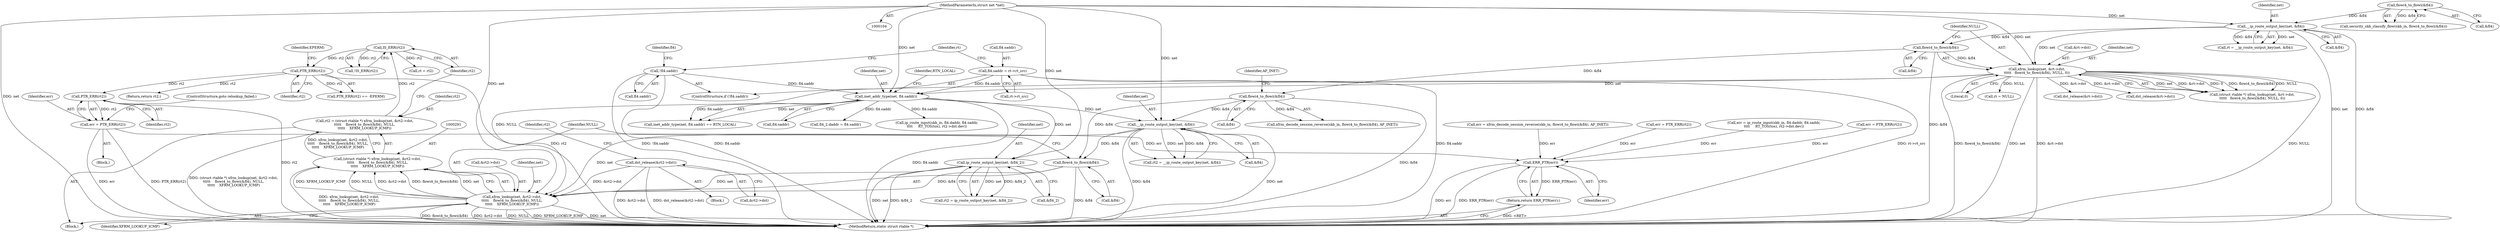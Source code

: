 digraph "0_linux_f6d8bd051c391c1c0458a30b2a7abcd939329259_12@pointer" {
"1000337" [label="(Call,PTR_ERR(rt2))"];
"1000319" [label="(Call,PTR_ERR(rt2))"];
"1000305" [label="(Call,IS_ERR(rt2))"];
"1000288" [label="(Call,rt2 = (struct rtable *) xfrm_lookup(net, &rt2->dst,\n\t\t\t\t\t    flowi4_to_flowi(&fl4), NULL,\n\t\t\t\t\t    XFRM_LOOKUP_ICMP))"];
"1000290" [label="(Call,(struct rtable *) xfrm_lookup(net, &rt2->dst,\n\t\t\t\t\t    flowi4_to_flowi(&fl4), NULL,\n\t\t\t\t\t    XFRM_LOOKUP_ICMP))"];
"1000292" [label="(Call,xfrm_lookup(net, &rt2->dst,\n\t\t\t\t\t    flowi4_to_flowi(&fl4), NULL,\n\t\t\t\t\t    XFRM_LOOKUP_ICMP))"];
"1000236" [label="(Call,ip_route_output_key(net, &fl4_2))"];
"1000203" [label="(Call,inet_addr_type(net, fl4.saddr))"];
"1000154" [label="(Call,xfrm_lookup(net, &rt->dst,\n\t\t\t\t\t   flowi4_to_flowi(&fl4), NULL, 0))"];
"1000126" [label="(Call,__ip_route_output_key(net, &fl4))"];
"1000105" [label="(MethodParameterIn,struct net *net)"];
"1000121" [label="(Call,flowi4_to_flowi(&fl4))"];
"1000160" [label="(Call,flowi4_to_flowi(&fl4))"];
"1000139" [label="(Call,!fl4.saddr)"];
"1000143" [label="(Call,fl4.saddr = rt->rt_src)"];
"1000212" [label="(Call,__ip_route_output_key(net, &fl4))"];
"1000194" [label="(Call,flowi4_to_flowi(&fl4))"];
"1000271" [label="(Call,dst_release(&rt2->dst))"];
"1000298" [label="(Call,flowi4_to_flowi(&fl4))"];
"1000335" [label="(Call,err = PTR_ERR(rt2))"];
"1000348" [label="(Call,ERR_PTR(err))"];
"1000347" [label="(Return,return ERR_PTR(err);)"];
"1000192" [label="(Call,xfrm_decode_session_reverse(skb_in, flowi4_to_flowi(&fl4), AF_INET))"];
"1000339" [label="(ControlStructure,goto relookup_failed;)"];
"1000194" [label="(Call,flowi4_to_flowi(&fl4))"];
"1000126" [label="(Call,__ip_route_output_key(net, &fl4))"];
"1000322" [label="(Identifier,EPERM)"];
"1000347" [label="(Return,return ERR_PTR(err);)"];
"1000277" [label="(Identifier,rt2)"];
"1000290" [label="(Call,(struct rtable *) xfrm_lookup(net, &rt2->dst,\n\t\t\t\t\t    flowi4_to_flowi(&fl4), NULL,\n\t\t\t\t\t    XFRM_LOOKUP_ICMP))"];
"1000144" [label="(Call,fl4.saddr)"];
"1000156" [label="(Call,&rt->dst)"];
"1000326" [label="(Call,dst_release(&rt->dst))"];
"1000151" [label="(Identifier,rt)"];
"1000213" [label="(Identifier,net)"];
"1000208" [label="(Identifier,RTN_LOCAL)"];
"1000202" [label="(Call,inet_addr_type(net, fl4.saddr) == RTN_LOCAL)"];
"1000224" [label="(Block,)"];
"1000161" [label="(Call,&fl4)"];
"1000304" [label="(Call,!IS_ERR(rt2))"];
"1000306" [label="(Identifier,rt2)"];
"1000139" [label="(Call,!fl4.saddr)"];
"1000145" [label="(Identifier,fl4)"];
"1000127" [label="(Identifier,net)"];
"1000128" [label="(Call,&fl4)"];
"1000271" [label="(Call,dst_release(&rt2->dst))"];
"1000124" [label="(Call,rt = __ip_route_output_key(net, &fl4))"];
"1000336" [label="(Identifier,err)"];
"1000313" [label="(Call,rt = rt2)"];
"1000212" [label="(Call,__ip_route_output_key(net, &fl4))"];
"1000190" [label="(Call,err = xfrm_decode_session_reverse(skb_in, flowi4_to_flowi(&fl4), AF_INET))"];
"1000122" [label="(Call,&fl4)"];
"1000197" [label="(Identifier,AF_INET)"];
"1000143" [label="(Call,fl4.saddr = rt->rt_src)"];
"1000140" [label="(Call,fl4.saddr)"];
"1000237" [label="(Identifier,net)"];
"1000272" [label="(Call,&rt2->dst)"];
"1000292" [label="(Call,xfrm_lookup(net, &rt2->dst,\n\t\t\t\t\t    flowi4_to_flowi(&fl4), NULL,\n\t\t\t\t\t    XFRM_LOOKUP_ICMP))"];
"1000302" [label="(Identifier,XFRM_LOOKUP_ICMP)"];
"1000210" [label="(Call,rt2 = __ip_route_output_key(net, &fl4))"];
"1000338" [label="(Identifier,rt2)"];
"1000160" [label="(Call,flowi4_to_flowi(&fl4))"];
"1000289" [label="(Identifier,rt2)"];
"1000205" [label="(Call,fl4.saddr)"];
"1000319" [label="(Call,PTR_ERR(rt2))"];
"1000147" [label="(Call,rt->rt_src)"];
"1000219" [label="(Call,err = PTR_ERR(rt2))"];
"1000318" [label="(Call,PTR_ERR(rt2) == -EPERM)"];
"1000138" [label="(ControlStructure,if (!fl4.saddr))"];
"1000155" [label="(Identifier,net)"];
"1000195" [label="(Call,&fl4)"];
"1000105" [label="(MethodParameterIn,struct net *net)"];
"1000288" [label="(Call,rt2 = (struct rtable *) xfrm_lookup(net, &rt2->dst,\n\t\t\t\t\t    flowi4_to_flowi(&fl4), NULL,\n\t\t\t\t\t    XFRM_LOOKUP_ICMP))"];
"1000308" [label="(Call,dst_release(&rt->dst))"];
"1000299" [label="(Call,&fl4)"];
"1000350" [label="(MethodReturn,static struct rtable *)"];
"1000331" [label="(Return,return rt2;)"];
"1000294" [label="(Call,&rt2->dst)"];
"1000236" [label="(Call,ip_route_output_key(net, &fl4_2))"];
"1000154" [label="(Call,xfrm_lookup(net, &rt->dst,\n\t\t\t\t\t   flowi4_to_flowi(&fl4), NULL, 0))"];
"1000349" [label="(Identifier,err)"];
"1000298" [label="(Call,flowi4_to_flowi(&fl4))"];
"1000163" [label="(Identifier,NULL)"];
"1000113" [label="(Block,)"];
"1000334" [label="(Block,)"];
"1000227" [label="(Call,fl4_2.daddr = fl4.saddr)"];
"1000256" [label="(Call,ip_route_input(skb_in, fl4.daddr, fl4.saddr,\n\t\t\t\t     RT_TOS(tos), rt2->dst.dev))"];
"1000234" [label="(Call,rt2 = ip_route_output_key(net, &fl4_2))"];
"1000238" [label="(Call,&fl4_2)"];
"1000214" [label="(Call,&fl4)"];
"1000348" [label="(Call,ERR_PTR(err))"];
"1000254" [label="(Call,err = ip_route_input(skb_in, fl4.daddr, fl4.saddr,\n\t\t\t\t     RT_TOS(tos), rt2->dst.dev))"];
"1000121" [label="(Call,flowi4_to_flowi(&fl4))"];
"1000301" [label="(Identifier,NULL)"];
"1000337" [label="(Call,PTR_ERR(rt2))"];
"1000152" [label="(Call,(struct rtable *) xfrm_lookup(net, &rt->dst,\n\t\t\t\t\t   flowi4_to_flowi(&fl4), NULL, 0))"];
"1000335" [label="(Call,err = PTR_ERR(rt2))"];
"1000244" [label="(Call,err = PTR_ERR(rt2))"];
"1000164" [label="(Literal,0)"];
"1000305" [label="(Call,IS_ERR(rt2))"];
"1000320" [label="(Identifier,rt2)"];
"1000119" [label="(Call,security_skb_classify_flow(skb_in, flowi4_to_flowi(&fl4)))"];
"1000203" [label="(Call,inet_addr_type(net, fl4.saddr))"];
"1000204" [label="(Identifier,net)"];
"1000293" [label="(Identifier,net)"];
"1000184" [label="(Call,rt = NULL)"];
"1000337" -> "1000335"  [label="AST: "];
"1000337" -> "1000338"  [label="CFG: "];
"1000338" -> "1000337"  [label="AST: "];
"1000335" -> "1000337"  [label="CFG: "];
"1000337" -> "1000350"  [label="DDG: rt2"];
"1000337" -> "1000335"  [label="DDG: rt2"];
"1000319" -> "1000337"  [label="DDG: rt2"];
"1000319" -> "1000318"  [label="AST: "];
"1000319" -> "1000320"  [label="CFG: "];
"1000320" -> "1000319"  [label="AST: "];
"1000322" -> "1000319"  [label="CFG: "];
"1000319" -> "1000350"  [label="DDG: rt2"];
"1000319" -> "1000318"  [label="DDG: rt2"];
"1000305" -> "1000319"  [label="DDG: rt2"];
"1000319" -> "1000331"  [label="DDG: rt2"];
"1000305" -> "1000304"  [label="AST: "];
"1000305" -> "1000306"  [label="CFG: "];
"1000306" -> "1000305"  [label="AST: "];
"1000304" -> "1000305"  [label="CFG: "];
"1000305" -> "1000304"  [label="DDG: rt2"];
"1000288" -> "1000305"  [label="DDG: rt2"];
"1000305" -> "1000313"  [label="DDG: rt2"];
"1000288" -> "1000113"  [label="AST: "];
"1000288" -> "1000290"  [label="CFG: "];
"1000289" -> "1000288"  [label="AST: "];
"1000290" -> "1000288"  [label="AST: "];
"1000306" -> "1000288"  [label="CFG: "];
"1000288" -> "1000350"  [label="DDG: (struct rtable *) xfrm_lookup(net, &rt2->dst,\n\t\t\t\t\t    flowi4_to_flowi(&fl4), NULL,\n\t\t\t\t\t    XFRM_LOOKUP_ICMP)"];
"1000290" -> "1000288"  [label="DDG: xfrm_lookup(net, &rt2->dst,\n\t\t\t\t\t    flowi4_to_flowi(&fl4), NULL,\n\t\t\t\t\t    XFRM_LOOKUP_ICMP)"];
"1000290" -> "1000292"  [label="CFG: "];
"1000291" -> "1000290"  [label="AST: "];
"1000292" -> "1000290"  [label="AST: "];
"1000290" -> "1000350"  [label="DDG: xfrm_lookup(net, &rt2->dst,\n\t\t\t\t\t    flowi4_to_flowi(&fl4), NULL,\n\t\t\t\t\t    XFRM_LOOKUP_ICMP)"];
"1000292" -> "1000290"  [label="DDG: XFRM_LOOKUP_ICMP"];
"1000292" -> "1000290"  [label="DDG: NULL"];
"1000292" -> "1000290"  [label="DDG: &rt2->dst"];
"1000292" -> "1000290"  [label="DDG: flowi4_to_flowi(&fl4)"];
"1000292" -> "1000290"  [label="DDG: net"];
"1000292" -> "1000302"  [label="CFG: "];
"1000293" -> "1000292"  [label="AST: "];
"1000294" -> "1000292"  [label="AST: "];
"1000298" -> "1000292"  [label="AST: "];
"1000301" -> "1000292"  [label="AST: "];
"1000302" -> "1000292"  [label="AST: "];
"1000292" -> "1000350"  [label="DDG: net"];
"1000292" -> "1000350"  [label="DDG: flowi4_to_flowi(&fl4)"];
"1000292" -> "1000350"  [label="DDG: &rt2->dst"];
"1000292" -> "1000350"  [label="DDG: NULL"];
"1000292" -> "1000350"  [label="DDG: XFRM_LOOKUP_ICMP"];
"1000236" -> "1000292"  [label="DDG: net"];
"1000212" -> "1000292"  [label="DDG: net"];
"1000105" -> "1000292"  [label="DDG: net"];
"1000271" -> "1000292"  [label="DDG: &rt2->dst"];
"1000298" -> "1000292"  [label="DDG: &fl4"];
"1000154" -> "1000292"  [label="DDG: NULL"];
"1000236" -> "1000234"  [label="AST: "];
"1000236" -> "1000238"  [label="CFG: "];
"1000237" -> "1000236"  [label="AST: "];
"1000238" -> "1000236"  [label="AST: "];
"1000234" -> "1000236"  [label="CFG: "];
"1000236" -> "1000350"  [label="DDG: net"];
"1000236" -> "1000350"  [label="DDG: &fl4_2"];
"1000236" -> "1000234"  [label="DDG: net"];
"1000236" -> "1000234"  [label="DDG: &fl4_2"];
"1000203" -> "1000236"  [label="DDG: net"];
"1000105" -> "1000236"  [label="DDG: net"];
"1000203" -> "1000202"  [label="AST: "];
"1000203" -> "1000205"  [label="CFG: "];
"1000204" -> "1000203"  [label="AST: "];
"1000205" -> "1000203"  [label="AST: "];
"1000208" -> "1000203"  [label="CFG: "];
"1000203" -> "1000350"  [label="DDG: fl4.saddr"];
"1000203" -> "1000202"  [label="DDG: net"];
"1000203" -> "1000202"  [label="DDG: fl4.saddr"];
"1000154" -> "1000203"  [label="DDG: net"];
"1000105" -> "1000203"  [label="DDG: net"];
"1000139" -> "1000203"  [label="DDG: fl4.saddr"];
"1000143" -> "1000203"  [label="DDG: fl4.saddr"];
"1000203" -> "1000212"  [label="DDG: net"];
"1000203" -> "1000227"  [label="DDG: fl4.saddr"];
"1000203" -> "1000256"  [label="DDG: fl4.saddr"];
"1000154" -> "1000152"  [label="AST: "];
"1000154" -> "1000164"  [label="CFG: "];
"1000155" -> "1000154"  [label="AST: "];
"1000156" -> "1000154"  [label="AST: "];
"1000160" -> "1000154"  [label="AST: "];
"1000163" -> "1000154"  [label="AST: "];
"1000164" -> "1000154"  [label="AST: "];
"1000152" -> "1000154"  [label="CFG: "];
"1000154" -> "1000350"  [label="DDG: flowi4_to_flowi(&fl4)"];
"1000154" -> "1000350"  [label="DDG: net"];
"1000154" -> "1000350"  [label="DDG: &rt->dst"];
"1000154" -> "1000350"  [label="DDG: NULL"];
"1000154" -> "1000152"  [label="DDG: net"];
"1000154" -> "1000152"  [label="DDG: &rt->dst"];
"1000154" -> "1000152"  [label="DDG: 0"];
"1000154" -> "1000152"  [label="DDG: flowi4_to_flowi(&fl4)"];
"1000154" -> "1000152"  [label="DDG: NULL"];
"1000126" -> "1000154"  [label="DDG: net"];
"1000105" -> "1000154"  [label="DDG: net"];
"1000160" -> "1000154"  [label="DDG: &fl4"];
"1000154" -> "1000184"  [label="DDG: NULL"];
"1000154" -> "1000308"  [label="DDG: &rt->dst"];
"1000154" -> "1000326"  [label="DDG: &rt->dst"];
"1000126" -> "1000124"  [label="AST: "];
"1000126" -> "1000128"  [label="CFG: "];
"1000127" -> "1000126"  [label="AST: "];
"1000128" -> "1000126"  [label="AST: "];
"1000124" -> "1000126"  [label="CFG: "];
"1000126" -> "1000350"  [label="DDG: net"];
"1000126" -> "1000350"  [label="DDG: &fl4"];
"1000126" -> "1000124"  [label="DDG: net"];
"1000126" -> "1000124"  [label="DDG: &fl4"];
"1000105" -> "1000126"  [label="DDG: net"];
"1000121" -> "1000126"  [label="DDG: &fl4"];
"1000126" -> "1000160"  [label="DDG: &fl4"];
"1000105" -> "1000104"  [label="AST: "];
"1000105" -> "1000350"  [label="DDG: net"];
"1000105" -> "1000212"  [label="DDG: net"];
"1000121" -> "1000119"  [label="AST: "];
"1000121" -> "1000122"  [label="CFG: "];
"1000122" -> "1000121"  [label="AST: "];
"1000119" -> "1000121"  [label="CFG: "];
"1000121" -> "1000119"  [label="DDG: &fl4"];
"1000160" -> "1000161"  [label="CFG: "];
"1000161" -> "1000160"  [label="AST: "];
"1000163" -> "1000160"  [label="CFG: "];
"1000160" -> "1000350"  [label="DDG: &fl4"];
"1000160" -> "1000194"  [label="DDG: &fl4"];
"1000139" -> "1000138"  [label="AST: "];
"1000139" -> "1000140"  [label="CFG: "];
"1000140" -> "1000139"  [label="AST: "];
"1000145" -> "1000139"  [label="CFG: "];
"1000151" -> "1000139"  [label="CFG: "];
"1000139" -> "1000350"  [label="DDG: !fl4.saddr"];
"1000139" -> "1000350"  [label="DDG: fl4.saddr"];
"1000143" -> "1000138"  [label="AST: "];
"1000143" -> "1000147"  [label="CFG: "];
"1000144" -> "1000143"  [label="AST: "];
"1000147" -> "1000143"  [label="AST: "];
"1000151" -> "1000143"  [label="CFG: "];
"1000143" -> "1000350"  [label="DDG: fl4.saddr"];
"1000143" -> "1000350"  [label="DDG: rt->rt_src"];
"1000212" -> "1000210"  [label="AST: "];
"1000212" -> "1000214"  [label="CFG: "];
"1000213" -> "1000212"  [label="AST: "];
"1000214" -> "1000212"  [label="AST: "];
"1000210" -> "1000212"  [label="CFG: "];
"1000212" -> "1000350"  [label="DDG: &fl4"];
"1000212" -> "1000350"  [label="DDG: net"];
"1000212" -> "1000210"  [label="DDG: net"];
"1000212" -> "1000210"  [label="DDG: &fl4"];
"1000194" -> "1000212"  [label="DDG: &fl4"];
"1000212" -> "1000298"  [label="DDG: &fl4"];
"1000194" -> "1000192"  [label="AST: "];
"1000194" -> "1000195"  [label="CFG: "];
"1000195" -> "1000194"  [label="AST: "];
"1000197" -> "1000194"  [label="CFG: "];
"1000194" -> "1000350"  [label="DDG: &fl4"];
"1000194" -> "1000192"  [label="DDG: &fl4"];
"1000194" -> "1000298"  [label="DDG: &fl4"];
"1000271" -> "1000224"  [label="AST: "];
"1000271" -> "1000272"  [label="CFG: "];
"1000272" -> "1000271"  [label="AST: "];
"1000277" -> "1000271"  [label="CFG: "];
"1000271" -> "1000350"  [label="DDG: &rt2->dst"];
"1000271" -> "1000350"  [label="DDG: dst_release(&rt2->dst)"];
"1000298" -> "1000299"  [label="CFG: "];
"1000299" -> "1000298"  [label="AST: "];
"1000301" -> "1000298"  [label="CFG: "];
"1000298" -> "1000350"  [label="DDG: &fl4"];
"1000335" -> "1000334"  [label="AST: "];
"1000336" -> "1000335"  [label="AST: "];
"1000339" -> "1000335"  [label="CFG: "];
"1000335" -> "1000350"  [label="DDG: err"];
"1000335" -> "1000350"  [label="DDG: PTR_ERR(rt2)"];
"1000335" -> "1000348"  [label="DDG: err"];
"1000348" -> "1000347"  [label="AST: "];
"1000348" -> "1000349"  [label="CFG: "];
"1000349" -> "1000348"  [label="AST: "];
"1000347" -> "1000348"  [label="CFG: "];
"1000348" -> "1000350"  [label="DDG: err"];
"1000348" -> "1000350"  [label="DDG: ERR_PTR(err)"];
"1000348" -> "1000347"  [label="DDG: ERR_PTR(err)"];
"1000254" -> "1000348"  [label="DDG: err"];
"1000190" -> "1000348"  [label="DDG: err"];
"1000219" -> "1000348"  [label="DDG: err"];
"1000244" -> "1000348"  [label="DDG: err"];
"1000347" -> "1000113"  [label="AST: "];
"1000350" -> "1000347"  [label="CFG: "];
"1000347" -> "1000350"  [label="DDG: <RET>"];
}
